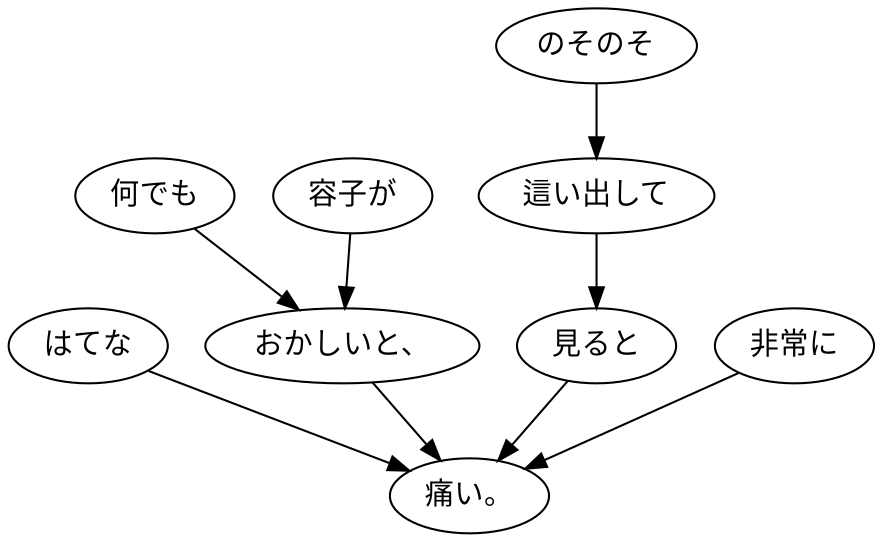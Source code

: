 digraph graph28 {
	node0 [label="はてな"];
	node1 [label="何でも"];
	node2 [label="容子が"];
	node3 [label="おかしいと、"];
	node4 [label="のそのそ"];
	node5 [label="這い出して"];
	node6 [label="見ると"];
	node7 [label="非常に"];
	node8 [label="痛い。"];
	node0 -> node8;
	node1 -> node3;
	node2 -> node3;
	node3 -> node8;
	node4 -> node5;
	node5 -> node6;
	node6 -> node8;
	node7 -> node8;
}
